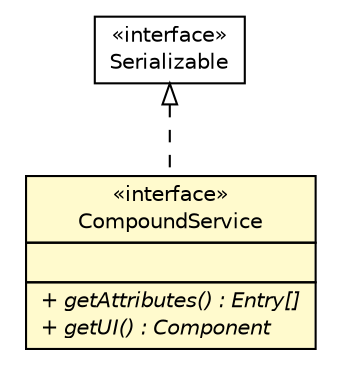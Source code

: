 #!/usr/local/bin/dot
#
# Class diagram 
# Generated by UMLGraph version R5_6 (http://www.umlgraph.org/)
#

digraph G {
	edge [fontname="Helvetica",fontsize=10,labelfontname="Helvetica",labelfontsize=10];
	node [fontname="Helvetica",fontsize=10,shape=plaintext];
	nodesep=0.25;
	ranksep=0.5;
	// sorcer.core.provider.cataloger.CompoundService
	c162753 [label=<<table title="sorcer.core.provider.cataloger.CompoundService" border="0" cellborder="1" cellspacing="0" cellpadding="2" port="p" bgcolor="lemonChiffon" href="./CompoundService.html">
		<tr><td><table border="0" cellspacing="0" cellpadding="1">
<tr><td align="center" balign="center"> &#171;interface&#187; </td></tr>
<tr><td align="center" balign="center"> CompoundService </td></tr>
		</table></td></tr>
		<tr><td><table border="0" cellspacing="0" cellpadding="1">
<tr><td align="left" balign="left">  </td></tr>
		</table></td></tr>
		<tr><td><table border="0" cellspacing="0" cellpadding="1">
<tr><td align="left" balign="left"><font face="Helvetica-Oblique" point-size="10.0"> + getAttributes() : Entry[] </font></td></tr>
<tr><td align="left" balign="left"><font face="Helvetica-Oblique" point-size="10.0"> + getUI() : Component </font></td></tr>
		</table></td></tr>
		</table>>, URL="./CompoundService.html", fontname="Helvetica", fontcolor="black", fontsize=10.0];
	//sorcer.core.provider.cataloger.CompoundService implements java.io.Serializable
	c162808:p -> c162753:p [dir=back,arrowtail=empty,style=dashed];
	// java.io.Serializable
	c162808 [label=<<table title="java.io.Serializable" border="0" cellborder="1" cellspacing="0" cellpadding="2" port="p" href="http://docs.oracle.com/javase/7/docs/api/java/io/Serializable.html">
		<tr><td><table border="0" cellspacing="0" cellpadding="1">
<tr><td align="center" balign="center"> &#171;interface&#187; </td></tr>
<tr><td align="center" balign="center"> Serializable </td></tr>
		</table></td></tr>
		</table>>, URL="http://docs.oracle.com/javase/7/docs/api/java/io/Serializable.html", fontname="Helvetica", fontcolor="black", fontsize=10.0];
}

